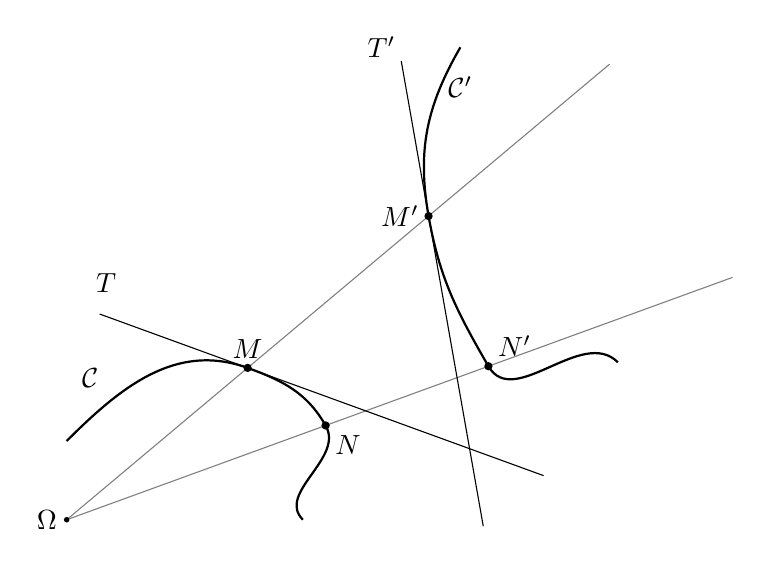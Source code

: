 
\begin{tikzpicture}[scale=1]

     \coordinate (O) at (0,0);
     \coordinate (M) at (40:3);
     \coordinate (N) at (20:3.5);
     \coordinate (MM) at (40:6);
     \coordinate (NN) at (20:5.7);     

     \draw[gray] (O)--(40:9);
     \draw[gray] (O)--(20:9);

     \draw [thick]  (0,1)  to [in=160] (M) [out=-20]  to [in=120] (N) [out=-60]  to  (3,0) ;
     \draw (M)-- +(160:2)--(M)-- +(-20:4);

     \draw [thick] (5,6)[out=-120]  to [in=100] (MM) [out=-80]  to [in=120] (NN) [out=-60]  to  (7,2) ;
     \draw (MM)-- +(100:2)--(MM)-- +(-80:4);

  %  \draw[dashed] (40:4.5)-- +(130:2);
  % \draw[dashed] (40:4.5)-- +(130:-4);

       \fill (O) circle (1pt);
       \node at (O) [left] {$\Omega$};

       \fill (M) circle (1.5pt);
       \node at (M) [above] {$M$};
%       \draw[<-,>=latex] (M)+(40:0.5) arc (40:-20:0.5) node[midway, right]{$\theta$};

      
       \fill (MM) circle (1.5pt);
       \node at (MM) [left] {$M'$};
 %      \draw[<-,>=latex] (MM)+(-80:0.5) arc (-80:-140:0.5) node[midway, below]{$\theta$};
       
        \fill (N) circle (1.5pt);
        \node at (N) [below right] {$N$};
% 
        \fill (NN) circle (1.5pt);
        \node at (NN) [above right] {$N'$};

    %   \node at (2,4.5)  {$\Delta$};
       \node at (0.5,3)  {$T$};
       \node at (4,6)  {$T'$};
       \node at (0.3,1.8)  {$\mathcal{C}$};
       \node at (5,5.5)  {$\mathcal{C}'$};     

\end{tikzpicture}
